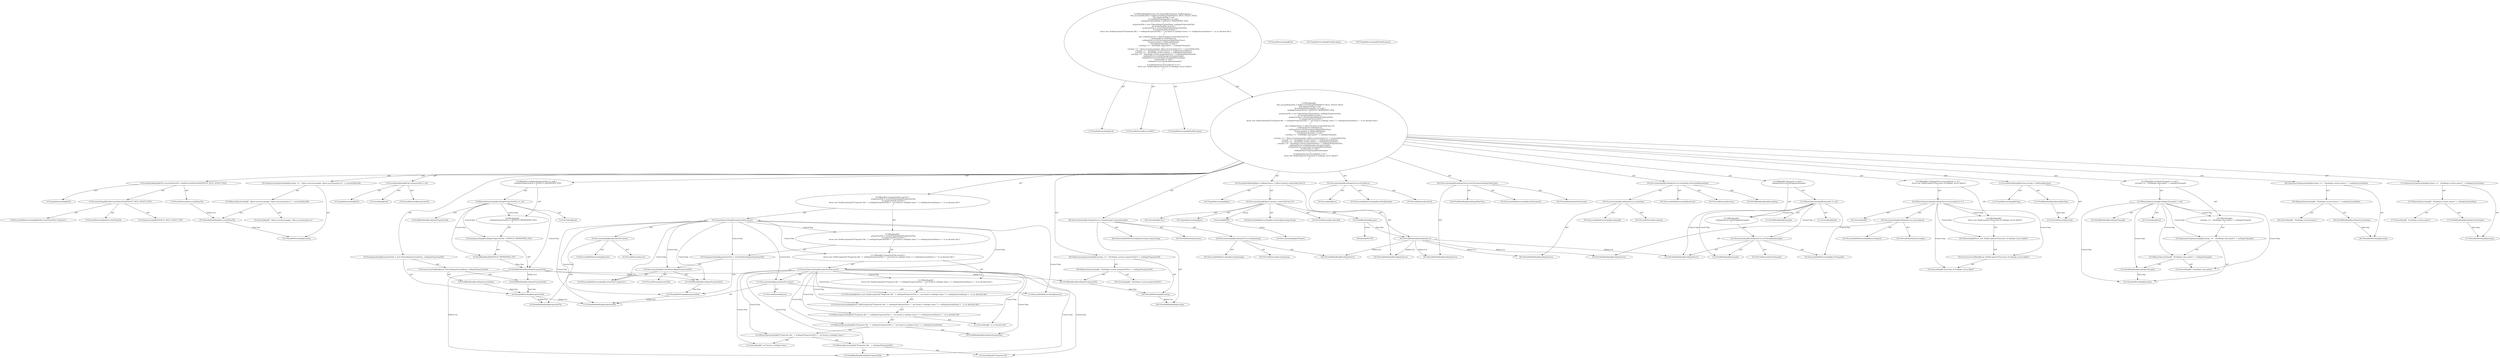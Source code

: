 digraph "executeWLS#?" {
0 [label="2:CtTypeReferenceImpl@void" shape=ellipse]
1 [label="2:CtVirtualElement@executeWLS" shape=ellipse]
2 [label="2:CtTypeReferenceImpl@TaskException" shape=ellipse]
3 [label="3:CtTypeReferenceImpl@File" shape=ellipse]
4 [label="3:CtExecutableReferenceImpl@findSecurityPolicyFile(<unknown>)" shape=ellipse]
5 [label="3:CtVirtualElement@findSecurityPolicyFile" shape=ellipse]
6 [label="3:CtTypeAccessImpl@DEFAULT_WL51_POLICY_FILE" shape=ellipse]
7 [label="3:CtInvocationImpl@findSecurityPolicyFile(DEFAULT_WL51_POLICY_FILE)" shape=ellipse]
8 [label="3:CtVirtualElement@securityPolicyFile" shape=ellipse]
9 [label="3:CtLocalVariableImpl@File securityPolicyFile = findSecurityPolicyFile(DEFAULT_WL51_POLICY_FILE)" shape=ellipse]
10 [label="4:CtTypeReferenceImpl@File" shape=ellipse]
11 [label="4:CtLiteralImpl@null" shape=ellipse]
12 [label="4:CtVirtualElement@propertiesFile" shape=ellipse]
13 [label="4:CtLocalVariableImpl@File propertiesFile = null" shape=ellipse]
14 [label="5:CtFieldReadImpl@weblogicPropertiesFile" shape=ellipse]
15 [label="5:CtLiteralImpl@null" shape=ellipse]
16 [label="5:CtBinaryOperatorImpl@weblogicPropertiesFile == null" shape=ellipse]
17 [label="6:CtFieldWriteImpl@weblogicPropertiesFile" shape=ellipse]
18 [label="6:CtFieldReadImpl@DEFAULT_PROPERTIES_FILE" shape=ellipse]
19 [label="6:CtAssignmentImpl@weblogicPropertiesFile = DEFAULT_PROPERTIES_FILE" shape=ellipse]
20 [label="5:CtBlockImpl@\{
    weblogicPropertiesFile = DEFAULT_PROPERTIES_FILE;
\}" shape=ellipse]
21 [label="5:CtIfImpl@if (weblogicPropertiesFile == null) \{
    weblogicPropertiesFile = DEFAULT_PROPERTIES_FILE;
\}" shape=ellipse]
22 [label="8:CtVariableWriteImpl@propertiesFile" shape=ellipse]
23 [label="8:CtTypeReferenceImpl@File" shape=ellipse]
24 [label="8:CtFieldReadImpl@weblogicSystemHome" shape=ellipse]
25 [label="8:CtFieldReadImpl@weblogicPropertiesFile" shape=ellipse]
26 [label="8:CtConstructorCallImpl@new File(weblogicSystemHome, weblogicPropertiesFile)" shape=ellipse]
27 [label="8:CtAssignmentImpl@propertiesFile = new File(weblogicSystemHome, weblogicPropertiesFile)" shape=ellipse]
28 [label="9:CtExecutableReferenceImpl@exists()" shape=ellipse]
29 [label="9:CtVirtualElement@exists" shape=ellipse]
30 [label="9:CtVariableReadImpl@propertiesFile" shape=ellipse]
31 [label="9:CtInvocationImpl@propertiesFile.exists()" shape=ellipse]
32 [label="9:CtUnaryOperatorImpl@!propertiesFile.exists()" shape=ellipse]
33 [label="10:CtVariableWriteImpl@propertiesFile" shape=ellipse]
34 [label="10:CtExecutableReferenceImpl@resolveFile(<unknown>)" shape=ellipse]
35 [label="10:CtVirtualElement@resolveFile" shape=ellipse]
36 [label="10:CtFieldReadImpl@weblogicPropertiesFile" shape=ellipse]
37 [label="10:CtInvocationImpl@resolveFile(weblogicPropertiesFile)" shape=ellipse]
38 [label="10:CtAssignmentImpl@propertiesFile = resolveFile(weblogicPropertiesFile)" shape=ellipse]
39 [label="11:CtExecutableReferenceImpl@exists()" shape=ellipse]
40 [label="11:CtVirtualElement@exists" shape=ellipse]
41 [label="11:CtVariableReadImpl@propertiesFile" shape=ellipse]
42 [label="11:CtInvocationImpl@propertiesFile.exists()" shape=ellipse]
43 [label="11:CtUnaryOperatorImpl@!propertiesFile.exists()" shape=ellipse]
44 [label="12:CtTypeReferenceImpl@TaskException" shape=ellipse]
45 [label="13:CtLiteralImpl@\"Properties file \"" shape=ellipse]
46 [label="13:CtFieldReadImpl@weblogicPropertiesFile" shape=ellipse]
47 [label="13:CtBinaryOperatorImpl@(\"Properties file \" + weblogicPropertiesFile)" shape=ellipse]
48 [label="13:CtLiteralImpl@\" not found in weblogic home \"" shape=ellipse]
49 [label="13:CtBinaryOperatorImpl@((\"Properties file \" + weblogicPropertiesFile) + \" not found in weblogic home \")" shape=ellipse]
50 [label="14:CtFieldReadImpl@weblogicSystemHome" shape=ellipse]
51 [label="13:CtBinaryOperatorImpl@(((\"Properties file \" + weblogicPropertiesFile) + \" not found in weblogic home \") + weblogicSystemHome)" shape=ellipse]
52 [label="15:CtLiteralImpl@\" or as absolute file\"" shape=ellipse]
53 [label="13:CtBinaryOperatorImpl@(((\"Properties file \" + weblogicPropertiesFile) + \" not found in weblogic home \") + weblogicSystemHome) + \" or as absolute file\"" shape=ellipse]
54 [label="12:CtConstructorCallImpl@new TaskException((((\"Properties file \" + weblogicPropertiesFile) + \" not found in weblogic home \") + weblogicSystemHome) + \" or as absolute file\")" shape=ellipse]
55 [label="12:CtThrowImpl@throw new TaskException((((\"Properties file \" + weblogicPropertiesFile) + \" not found in weblogic home \") + weblogicSystemHome) + \" or as absolute file\")" shape=ellipse]
56 [label="11:CtBlockImpl@\{
    throw new TaskException((((\"Properties file \" + weblogicPropertiesFile) + \" not found in weblogic home \") + weblogicSystemHome) + \" or as absolute file\");
\}" shape=ellipse]
57 [label="11:CtIfImpl@if (!propertiesFile.exists()) \{
    throw new TaskException((((\"Properties file \" + weblogicPropertiesFile) + \" not found in weblogic home \") + weblogicSystemHome) + \" or as absolute file\");
\}" shape=ellipse]
58 [label="9:CtBlockImpl@\{
    propertiesFile = resolveFile(weblogicPropertiesFile);
    if (!propertiesFile.exists()) \{
        throw new TaskException((((\"Properties file \" + weblogicPropertiesFile) + \" not found in weblogic home \") + weblogicSystemHome) + \" or as absolute file\");
    \}
\}" shape=ellipse]
59 [label="9:CtIfImpl@if (!propertiesFile.exists()) \{
    propertiesFile = resolveFile(weblogicPropertiesFile);
    if (!propertiesFile.exists()) \{
        throw new TaskException((((\"Properties file \" + weblogicPropertiesFile) + \" not found in weblogic home \") + weblogicSystemHome) + \" or as absolute file\");
    \}
\}" shape=ellipse]
60 [label="18:CtTypeReferenceImpl@Java" shape=ellipse]
61 [label="18:CtExecutableReferenceImpl@createTask(java.lang.String)" shape=ellipse]
62 [label="18:CtVirtualElement@createTask" shape=ellipse]
63 [label="18:CtFieldReadImpl@project" shape=ellipse]
64 [label="18:CtLiteralImpl@\"java\"" shape=ellipse]
65 [label="18:CtInvocationImpl@((Java) (project.createTask(\"java\")))" shape=ellipse]
66 [label="18:CtTypeReferenceImpl@Java" shape=ellipse]
67 [label="18:CtVirtualElement@weblogicServer" shape=ellipse]
68 [label="18:CtLocalVariableImpl@Java weblogicServer = ((Java) (project.createTask(\"java\")))" shape=ellipse]
69 [label="19:CtExecutableReferenceImpl@setFork(boolean)" shape=ellipse]
70 [label="19:CtVirtualElement@setFork" shape=ellipse]
71 [label="19:CtVariableReadImpl@weblogicServer" shape=ellipse]
72 [label="19:CtLiteralImpl@true" shape=ellipse]
73 [label="19:CtInvocationImpl@weblogicServer.setFork(true)" shape=ellipse]
74 [label="20:CtExecutableReferenceImpl@setClassname()" shape=ellipse]
75 [label="20:CtVirtualElement@setClassname" shape=ellipse]
76 [label="20:CtVariableReadImpl@weblogicServer" shape=ellipse]
77 [label="20:CtFieldReadImpl@weblogicMainClass" shape=ellipse]
78 [label="20:CtInvocationImpl@weblogicServer.setClassname(weblogicMainClass)" shape=ellipse]
79 [label="21:CtTypeReferenceImpl@String" shape=ellipse]
80 [label="21:CtFieldReadImpl@additionalJvmArgs" shape=ellipse]
81 [label="21:CtVirtualElement@jvmArgs" shape=ellipse]
82 [label="21:CtLocalVariableImpl@String jvmArgs = additionalJvmArgs" shape=ellipse]
83 [label="22:CtFieldReadImpl@weblogicClasspath" shape=ellipse]
84 [label="22:CtLiteralImpl@null" shape=ellipse]
85 [label="22:CtBinaryOperatorImpl@weblogicClasspath != null" shape=ellipse]
86 [label="23:CtVariableWriteImpl@jvmArgs" shape=ellipse]
87 [label="23:CtLiteralImpl@\" -Dweblogic.class.path=\"" shape=ellipse]
88 [label="23:CtFieldReadImpl@weblogicClasspath" shape=ellipse]
89 [label="23:CtBinaryOperatorImpl@\" -Dweblogic.class.path=\" + weblogicClasspath" shape=ellipse]
90 [label="23:CtOperatorAssignmentImpl@jvmArgs += \" -Dweblogic.class.path=\" + weblogicClasspath" shape=ellipse]
91 [label="22:CtBlockImpl@\{
    jvmArgs += \" -Dweblogic.class.path=\" + weblogicClasspath;
\}" shape=ellipse]
92 [label="22:CtIfImpl@if (weblogicClasspath != null) \{
    jvmArgs += \" -Dweblogic.class.path=\" + weblogicClasspath;
\}" shape=ellipse]
93 [label="25:CtVariableWriteImpl@jvmArgs" shape=ellipse]
94 [label="25:CtLiteralImpl@\" -Djava.security.manager -Djava.security.policy==\"" shape=ellipse]
95 [label="25:CtVariableReadImpl@securityPolicyFile" shape=ellipse]
96 [label="25:CtBinaryOperatorImpl@\" -Djava.security.manager -Djava.security.policy==\" + securityPolicyFile" shape=ellipse]
97 [label="25:CtOperatorAssignmentImpl@jvmArgs += \" -Djava.security.manager -Djava.security.policy==\" + securityPolicyFile" shape=ellipse]
98 [label="26:CtVariableWriteImpl@jvmArgs" shape=ellipse]
99 [label="26:CtLiteralImpl@\" -Dweblogic.system.home=\"" shape=ellipse]
100 [label="26:CtFieldReadImpl@weblogicSystemHome" shape=ellipse]
101 [label="26:CtBinaryOperatorImpl@\" -Dweblogic.system.home=\" + weblogicSystemHome" shape=ellipse]
102 [label="26:CtOperatorAssignmentImpl@jvmArgs += \" -Dweblogic.system.home=\" + weblogicSystemHome" shape=ellipse]
103 [label="27:CtVariableWriteImpl@jvmArgs" shape=ellipse]
104 [label="27:CtLiteralImpl@\" -Dweblogic.system.name=\"" shape=ellipse]
105 [label="27:CtFieldReadImpl@weblogicSystemName" shape=ellipse]
106 [label="27:CtBinaryOperatorImpl@\" -Dweblogic.system.name=\" + weblogicSystemName" shape=ellipse]
107 [label="27:CtOperatorAssignmentImpl@jvmArgs += \" -Dweblogic.system.name=\" + weblogicSystemName" shape=ellipse]
108 [label="28:CtVariableWriteImpl@jvmArgs" shape=ellipse]
109 [label="28:CtLiteralImpl@\" -Dweblogic.system.propertiesFile=\"" shape=ellipse]
110 [label="28:CtFieldReadImpl@weblogicPropertiesFile" shape=ellipse]
111 [label="28:CtBinaryOperatorImpl@\" -Dweblogic.system.propertiesFile=\" + weblogicPropertiesFile" shape=ellipse]
112 [label="28:CtOperatorAssignmentImpl@jvmArgs += \" -Dweblogic.system.propertiesFile=\" + weblogicPropertiesFile" shape=ellipse]
113 [label="29:CtExecutableReferenceImpl@setLine(java.lang.String)" shape=ellipse]
114 [label="29:CtVirtualElement@setLine" shape=ellipse]
115 [label="29:CtExecutableReferenceImpl@createJvmarg()" shape=ellipse]
116 [label="29:CtVirtualElement@createJvmarg" shape=ellipse]
117 [label="29:CtVariableReadImpl@weblogicServer" shape=ellipse]
118 [label="29:CtInvocationImpl@weblogicServer.createJvmarg()" shape=ellipse]
119 [label="29:CtVariableReadImpl@jvmArgs" shape=ellipse]
120 [label="29:CtInvocationImpl@weblogicServer.createJvmarg().setLine(jvmArgs)" shape=ellipse]
121 [label="30:CtExecutableReferenceImpl@setLine()" shape=ellipse]
122 [label="30:CtVirtualElement@setLine" shape=ellipse]
123 [label="30:CtExecutableReferenceImpl@createArg()" shape=ellipse]
124 [label="30:CtVirtualElement@createArg" shape=ellipse]
125 [label="30:CtVariableReadImpl@weblogicServer" shape=ellipse]
126 [label="30:CtInvocationImpl@weblogicServer.createArg()" shape=ellipse]
127 [label="30:CtFieldReadImpl@additionalArgs" shape=ellipse]
128 [label="30:CtInvocationImpl@weblogicServer.createArg().setLine(additionalArgs)" shape=ellipse]
129 [label="31:CtFieldReadImpl@classpath" shape=ellipse]
130 [label="31:CtLiteralImpl@null" shape=ellipse]
131 [label="31:CtBinaryOperatorImpl@classpath != null" shape=ellipse]
132 [label="32:CtExecutableReferenceImpl@setClasspath()" shape=ellipse]
133 [label="32:CtVirtualElement@setClasspath" shape=ellipse]
134 [label="32:CtVariableReadImpl@weblogicServer" shape=ellipse]
135 [label="32:CtFieldReadImpl@classpath" shape=ellipse]
136 [label="32:CtInvocationImpl@weblogicServer.setClasspath(classpath)" shape=ellipse]
137 [label="31:CtBlockImpl@\{
    weblogicServer.setClasspath(classpath);
\}" shape=ellipse]
138 [label="31:CtIfImpl@if (classpath != null) \{
    weblogicServer.setClasspath(classpath);
\}" shape=ellipse]
139 [label="34:CtExecutableReferenceImpl@executeJava()" shape=ellipse]
140 [label="34:CtVirtualElement@executeJava" shape=ellipse]
141 [label="34:CtVariableReadImpl@weblogicServer" shape=ellipse]
142 [label="34:CtInvocationImpl@weblogicServer.executeJava()" shape=ellipse]
143 [label="34:CtLiteralImpl@0" shape=ellipse]
144 [label="34:CtBinaryOperatorImpl@weblogicServer.executeJava() != 0" shape=ellipse]
145 [label="35:CtTypeReferenceImpl@TaskException" shape=ellipse]
146 [label="35:CtLiteralImpl@\"Execution of weblogic server failed\"" shape=ellipse]
147 [label="35:CtConstructorCallImpl@new TaskException(\"Execution of weblogic server failed\")" shape=ellipse]
148 [label="35:CtThrowImpl@throw new TaskException(\"Execution of weblogic server failed\")" shape=ellipse]
149 [label="34:CtBlockImpl@\{
    throw new TaskException(\"Execution of weblogic server failed\");
\}" shape=ellipse]
150 [label="34:CtIfImpl@if (weblogicServer.executeJava() != 0) \{
    throw new TaskException(\"Execution of weblogic server failed\");
\}" shape=ellipse]
151 [label="2:CtBlockImpl@\{
    File securityPolicyFile = findSecurityPolicyFile(DEFAULT_WL51_POLICY_FILE);
    File propertiesFile = null;
    if (weblogicPropertiesFile == null) \{
        weblogicPropertiesFile = DEFAULT_PROPERTIES_FILE;
    \}
    propertiesFile = new File(weblogicSystemHome, weblogicPropertiesFile);
    if (!propertiesFile.exists()) \{
        propertiesFile = resolveFile(weblogicPropertiesFile);
        if (!propertiesFile.exists()) \{
            throw new TaskException((((\"Properties file \" + weblogicPropertiesFile) + \" not found in weblogic home \") + weblogicSystemHome) + \" or as absolute file\");
        \}
    \}
    Java weblogicServer = ((Java) (project.createTask(\"java\")));
    weblogicServer.setFork(true);
    weblogicServer.setClassname(weblogicMainClass);
    String jvmArgs = additionalJvmArgs;
    if (weblogicClasspath != null) \{
        jvmArgs += \" -Dweblogic.class.path=\" + weblogicClasspath;
    \}
    jvmArgs += \" -Djava.security.manager -Djava.security.policy==\" + securityPolicyFile;
    jvmArgs += \" -Dweblogic.system.home=\" + weblogicSystemHome;
    jvmArgs += \" -Dweblogic.system.name=\" + weblogicSystemName;
    jvmArgs += \" -Dweblogic.system.propertiesFile=\" + weblogicPropertiesFile;
    weblogicServer.createJvmarg().setLine(jvmArgs);
    weblogicServer.createArg().setLine(additionalArgs);
    if (classpath != null) \{
        weblogicServer.setClasspath(classpath);
    \}
    if (weblogicServer.executeJava() != 0) \{
        throw new TaskException(\"Execution of weblogic server failed\");
    \}
\}" shape=ellipse]
152 [label="2:CtMethodImpl@private void executeWLS() throws TaskException \{
    File securityPolicyFile = findSecurityPolicyFile(DEFAULT_WL51_POLICY_FILE);
    File propertiesFile = null;
    if (weblogicPropertiesFile == null) \{
        weblogicPropertiesFile = DEFAULT_PROPERTIES_FILE;
    \}
    propertiesFile = new File(weblogicSystemHome, weblogicPropertiesFile);
    if (!propertiesFile.exists()) \{
        propertiesFile = resolveFile(weblogicPropertiesFile);
        if (!propertiesFile.exists()) \{
            throw new TaskException((((\"Properties file \" + weblogicPropertiesFile) + \" not found in weblogic home \") + weblogicSystemHome) + \" or as absolute file\");
        \}
    \}
    Java weblogicServer = ((Java) (project.createTask(\"java\")));
    weblogicServer.setFork(true);
    weblogicServer.setClassname(weblogicMainClass);
    String jvmArgs = additionalJvmArgs;
    if (weblogicClasspath != null) \{
        jvmArgs += \" -Dweblogic.class.path=\" + weblogicClasspath;
    \}
    jvmArgs += \" -Djava.security.manager -Djava.security.policy==\" + securityPolicyFile;
    jvmArgs += \" -Dweblogic.system.home=\" + weblogicSystemHome;
    jvmArgs += \" -Dweblogic.system.name=\" + weblogicSystemName;
    jvmArgs += \" -Dweblogic.system.propertiesFile=\" + weblogicPropertiesFile;
    weblogicServer.createJvmarg().setLine(jvmArgs);
    weblogicServer.createArg().setLine(additionalArgs);
    if (classpath != null) \{
        weblogicServer.setClasspath(classpath);
    \}
    if (weblogicServer.executeJava() != 0) \{
        throw new TaskException(\"Execution of weblogic server failed\");
    \}
\}" shape=ellipse]
153 [label="18:Delete@DELETE" shape=ellipse]
154 [label="18:Insert@INSERT" shape=ellipse]
155 [label="18:CtInvocationImpl@getProject()" shape=ellipse]
7 -> 5 [label="AST"];
7 -> 4 [label="AST"];
7 -> 6 [label="AST"];
8 -> 95 [label="Define-Use"];
9 -> 8 [label="AST"];
9 -> 3 [label="AST"];
9 -> 7 [label="AST"];
13 -> 12 [label="AST"];
13 -> 10 [label="AST"];
13 -> 11 [label="AST"];
16 -> 14 [label="AST"];
16 -> 15 [label="AST"];
16 -> 20 [label="Control Dep"];
16 -> 19 [label="Control Dep"];
16 -> 17 [label="Control Dep"];
16 -> 18 [label="Control Dep"];
17 -> 25 [label="Define-Use"];
17 -> 36 [label="Define-Use"];
17 -> 46 [label="Define-Use"];
17 -> 110 [label="Define-Use"];
18 -> 17 [label="Data Dep"];
19 -> 17 [label="AST"];
19 -> 18 [label="AST"];
20 -> 19 [label="AST"];
21 -> 16 [label="AST"];
21 -> 20 [label="AST"];
22 -> 30 [label="Define-Use"];
22 -> 41 [label="Define-Use"];
24 -> 22 [label="Data Dep"];
25 -> 22 [label="Data Dep"];
26 -> 24 [label="AST"];
26 -> 25 [label="AST"];
27 -> 22 [label="AST"];
27 -> 26 [label="AST"];
31 -> 29 [label="AST"];
31 -> 30 [label="AST"];
31 -> 28 [label="AST"];
32 -> 31 [label="AST"];
32 -> 58 [label="Control Dep"];
32 -> 38 [label="Control Dep"];
32 -> 33 [label="Control Dep"];
32 -> 37 [label="Control Dep"];
32 -> 34 [label="Control Dep"];
32 -> 36 [label="Control Dep"];
32 -> 57 [label="Control Dep"];
32 -> 43 [label="Control Dep"];
32 -> 42 [label="Control Dep"];
32 -> 39 [label="Control Dep"];
32 -> 41 [label="Control Dep"];
33 -> 41 [label="Define-Use"];
36 -> 33 [label="Data Dep"];
37 -> 35 [label="AST"];
37 -> 34 [label="AST"];
37 -> 36 [label="AST"];
38 -> 33 [label="AST"];
38 -> 37 [label="AST"];
42 -> 40 [label="AST"];
42 -> 41 [label="AST"];
42 -> 39 [label="AST"];
43 -> 42 [label="AST"];
43 -> 56 [label="Control Dep"];
43 -> 55 [label="Control Dep"];
43 -> 54 [label="Control Dep"];
43 -> 53 [label="Control Dep"];
43 -> 51 [label="Control Dep"];
43 -> 49 [label="Control Dep"];
43 -> 47 [label="Control Dep"];
43 -> 45 [label="Control Dep"];
43 -> 46 [label="Control Dep"];
43 -> 48 [label="Control Dep"];
43 -> 50 [label="Control Dep"];
43 -> 52 [label="Control Dep"];
47 -> 45 [label="AST"];
47 -> 46 [label="AST"];
49 -> 47 [label="AST"];
49 -> 48 [label="AST"];
51 -> 49 [label="AST"];
51 -> 50 [label="AST"];
53 -> 51 [label="AST"];
53 -> 52 [label="AST"];
54 -> 53 [label="AST"];
55 -> 54 [label="AST"];
56 -> 55 [label="AST"];
57 -> 43 [label="AST"];
57 -> 56 [label="AST"];
58 -> 38 [label="AST"];
58 -> 57 [label="AST"];
59 -> 32 [label="AST"];
59 -> 58 [label="AST"];
63 -> 67 [label="Data Dep"];
63 -> 153 [label="Action"];
65 -> 62 [label="AST"];
65 -> 66 [label="AST"];
65 -> 63 [label="AST"];
65 -> 61 [label="AST"];
65 -> 64 [label="AST"];
65 -> 154 [label="Action"];
67 -> 71 [label="Define-Use"];
67 -> 76 [label="Define-Use"];
67 -> 117 [label="Define-Use"];
67 -> 125 [label="Define-Use"];
67 -> 134 [label="Define-Use"];
67 -> 141 [label="Define-Use"];
68 -> 67 [label="AST"];
68 -> 60 [label="AST"];
68 -> 65 [label="AST"];
73 -> 70 [label="AST"];
73 -> 71 [label="AST"];
73 -> 69 [label="AST"];
73 -> 72 [label="AST"];
78 -> 75 [label="AST"];
78 -> 76 [label="AST"];
78 -> 74 [label="AST"];
78 -> 77 [label="AST"];
80 -> 81 [label="Data Dep"];
82 -> 81 [label="AST"];
82 -> 79 [label="AST"];
82 -> 80 [label="AST"];
85 -> 83 [label="AST"];
85 -> 84 [label="AST"];
85 -> 91 [label="Control Dep"];
85 -> 90 [label="Control Dep"];
85 -> 86 [label="Control Dep"];
85 -> 89 [label="Control Dep"];
85 -> 87 [label="Control Dep"];
85 -> 88 [label="Control Dep"];
88 -> 86 [label="Data Dep"];
89 -> 87 [label="AST"];
89 -> 88 [label="AST"];
90 -> 86 [label="AST"];
90 -> 89 [label="AST"];
91 -> 90 [label="AST"];
92 -> 85 [label="AST"];
92 -> 91 [label="AST"];
95 -> 93 [label="Data Dep"];
96 -> 94 [label="AST"];
96 -> 95 [label="AST"];
97 -> 93 [label="AST"];
97 -> 96 [label="AST"];
100 -> 98 [label="Data Dep"];
101 -> 99 [label="AST"];
101 -> 100 [label="AST"];
102 -> 98 [label="AST"];
102 -> 101 [label="AST"];
105 -> 103 [label="Data Dep"];
106 -> 104 [label="AST"];
106 -> 105 [label="AST"];
107 -> 103 [label="AST"];
107 -> 106 [label="AST"];
108 -> 119 [label="Define-Use"];
110 -> 108 [label="Data Dep"];
111 -> 109 [label="AST"];
111 -> 110 [label="AST"];
112 -> 108 [label="AST"];
112 -> 111 [label="AST"];
118 -> 116 [label="AST"];
118 -> 117 [label="AST"];
118 -> 115 [label="AST"];
120 -> 114 [label="AST"];
120 -> 118 [label="AST"];
120 -> 113 [label="AST"];
120 -> 119 [label="AST"];
126 -> 124 [label="AST"];
126 -> 125 [label="AST"];
126 -> 123 [label="AST"];
128 -> 122 [label="AST"];
128 -> 126 [label="AST"];
128 -> 121 [label="AST"];
128 -> 127 [label="AST"];
131 -> 129 [label="AST"];
131 -> 130 [label="AST"];
131 -> 137 [label="Control Dep"];
131 -> 136 [label="Control Dep"];
131 -> 132 [label="Control Dep"];
131 -> 134 [label="Control Dep"];
131 -> 135 [label="Control Dep"];
136 -> 133 [label="AST"];
136 -> 134 [label="AST"];
136 -> 132 [label="AST"];
136 -> 135 [label="AST"];
137 -> 136 [label="AST"];
138 -> 131 [label="AST"];
138 -> 137 [label="AST"];
142 -> 140 [label="AST"];
142 -> 141 [label="AST"];
142 -> 139 [label="AST"];
144 -> 142 [label="AST"];
144 -> 143 [label="AST"];
144 -> 149 [label="Control Dep"];
144 -> 148 [label="Control Dep"];
144 -> 147 [label="Control Dep"];
144 -> 146 [label="Control Dep"];
147 -> 146 [label="AST"];
148 -> 147 [label="AST"];
149 -> 148 [label="AST"];
150 -> 144 [label="AST"];
150 -> 149 [label="AST"];
151 -> 9 [label="AST"];
151 -> 13 [label="AST"];
151 -> 21 [label="AST"];
151 -> 27 [label="AST"];
151 -> 59 [label="AST"];
151 -> 68 [label="AST"];
151 -> 73 [label="AST"];
151 -> 78 [label="AST"];
151 -> 82 [label="AST"];
151 -> 92 [label="AST"];
151 -> 97 [label="AST"];
151 -> 102 [label="AST"];
151 -> 107 [label="AST"];
151 -> 112 [label="AST"];
151 -> 120 [label="AST"];
151 -> 128 [label="AST"];
151 -> 138 [label="AST"];
151 -> 150 [label="AST"];
152 -> 1 [label="AST"];
152 -> 0 [label="AST"];
152 -> 2 [label="AST"];
152 -> 151 [label="AST"];
154 -> 155 [label="Action"];
}
